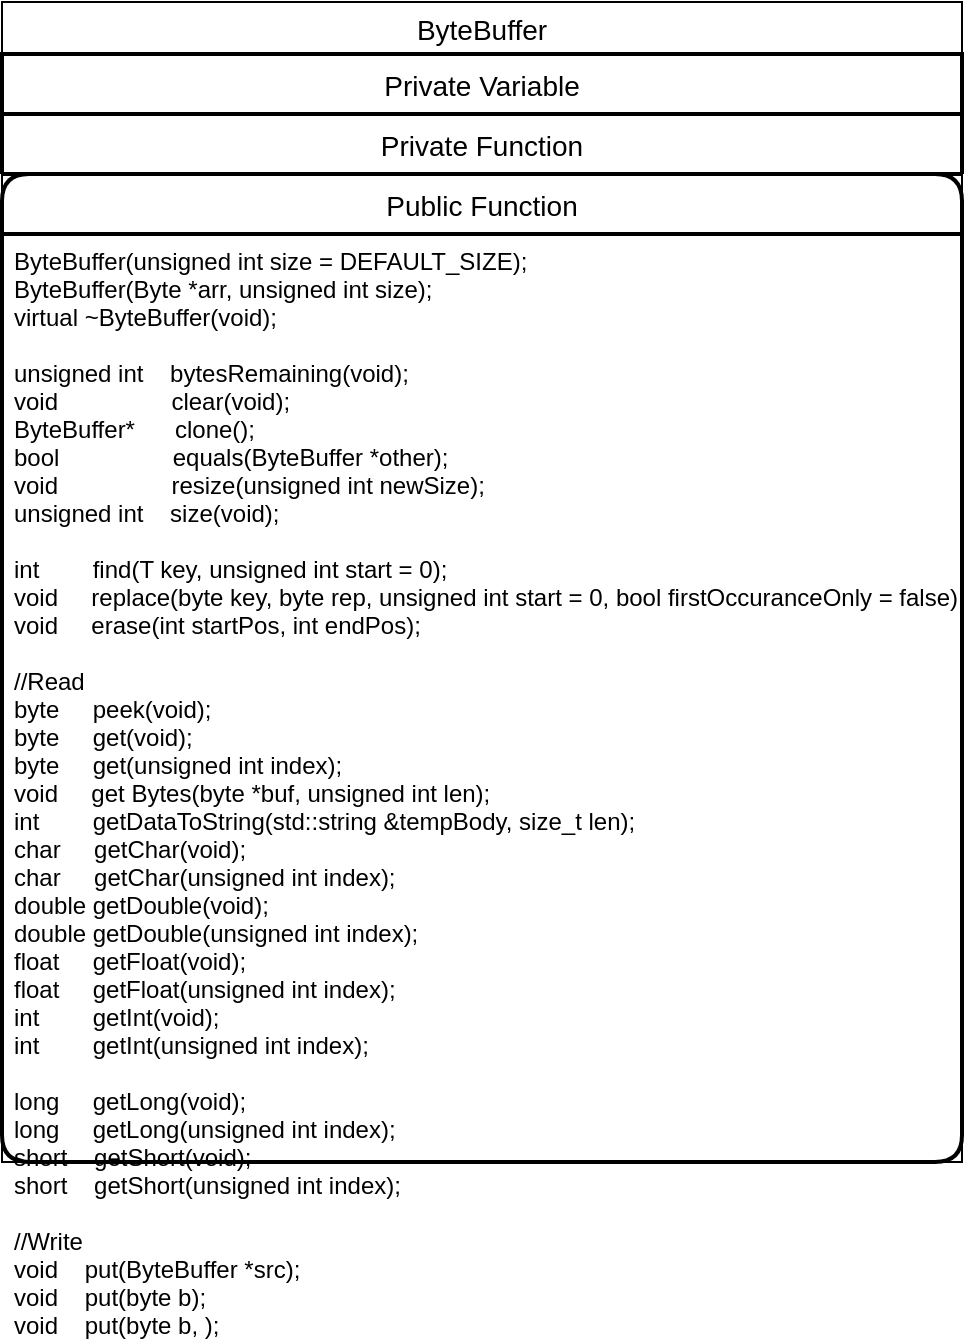 <mxfile version="16.2.6" type="github">
  <diagram id="NEwX0GINdfbFj0cJLXgC" name="Page-1">
    <mxGraphModel dx="1075" dy="504" grid="1" gridSize="10" guides="1" tooltips="1" connect="1" arrows="1" fold="1" page="1" pageScale="1" pageWidth="1169" pageHeight="1654" math="0" shadow="0">
      <root>
        <mxCell id="0" />
        <mxCell id="1" parent="0" />
        <mxCell id="d1wSOaY1Rt4tFcjzDiCB-96" value="ByteBuffer" style="swimlane;fontStyle=0;childLayout=stackLayout;horizontal=1;startSize=26;horizontalStack=0;resizeParent=1;resizeParentMax=0;resizeLast=0;collapsible=1;marginBottom=0;align=center;fontSize=14;fontColor=none;strokeColor=default;" parent="1" vertex="1">
          <mxGeometry x="40" y="30" width="480" height="580" as="geometry" />
        </mxCell>
        <mxCell id="8qMU7OTORDwylD3JnRRq-5" value="Private Variable" style="swimlane;childLayout=stackLayout;horizontal=1;startSize=30;horizontalStack=0;rounded=1;fontSize=14;fontStyle=0;strokeWidth=2;resizeParent=0;resizeLast=1;shadow=0;dashed=0;align=center;" vertex="1" collapsed="1" parent="d1wSOaY1Rt4tFcjzDiCB-96">
          <mxGeometry y="26" width="480" height="30" as="geometry">
            <mxRectangle y="26" width="300" height="120" as="alternateBounds" />
          </mxGeometry>
        </mxCell>
        <mxCell id="8qMU7OTORDwylD3JnRRq-6" value="unsigned int    rpos, wpos" style="align=left;strokeColor=none;fillColor=none;spacingLeft=4;fontSize=12;verticalAlign=top;resizable=0;rotatable=0;part=1;" vertex="1" parent="8qMU7OTORDwylD3JnRRq-5">
          <mxGeometry y="30" width="300" height="90" as="geometry" />
        </mxCell>
        <mxCell id="8qMU7OTORDwylD3JnRRq-8" value="Private Function" style="swimlane;childLayout=stackLayout;horizontal=1;startSize=30;horizontalStack=0;rounded=1;fontSize=14;fontStyle=0;strokeWidth=2;resizeParent=0;resizeLast=1;shadow=0;dashed=0;align=center;" vertex="1" collapsed="1" parent="d1wSOaY1Rt4tFcjzDiCB-96">
          <mxGeometry y="56" width="480" height="30" as="geometry">
            <mxRectangle y="56" width="300" height="120" as="alternateBounds" />
          </mxGeometry>
        </mxCell>
        <mxCell id="8qMU7OTORDwylD3JnRRq-9" value="T read(void);&#xa;T read(unsigned int index) const;&#xa;void append(T data);&#xa;void insert(T data, unsigned int index);&#xa;" style="align=left;strokeColor=none;fillColor=none;spacingLeft=4;fontSize=12;verticalAlign=top;resizable=0;rotatable=0;part=1;" vertex="1" parent="8qMU7OTORDwylD3JnRRq-8">
          <mxGeometry y="30" width="300" height="90" as="geometry" />
        </mxCell>
        <mxCell id="8qMU7OTORDwylD3JnRRq-13" value="Public Function" style="swimlane;childLayout=stackLayout;horizontal=1;startSize=30;horizontalStack=0;rounded=1;fontSize=14;fontStyle=0;strokeWidth=2;resizeParent=0;resizeLast=1;shadow=0;dashed=0;align=center;" vertex="1" parent="d1wSOaY1Rt4tFcjzDiCB-96">
          <mxGeometry y="86" width="480" height="494" as="geometry" />
        </mxCell>
        <mxCell id="8qMU7OTORDwylD3JnRRq-14" value="ByteBuffer(unsigned int size = DEFAULT_SIZE);&#xa;ByteBuffer(Byte *arr, unsigned int size);&#xa;virtual ~ByteBuffer(void);&#xa;&#xa;unsigned int    bytesRemaining(void);&#xa;void                 clear(void);&#xa;ByteBuffer*      clone();&#xa;bool                 equals(ByteBuffer *other);&#xa;void                 resize(unsigned int newSize);&#xa;unsigned int    size(void);&#xa;&#xa;int        find(T key, unsigned int start = 0);&#xa;void     replace(byte key, byte rep, unsigned int start = 0, bool firstOccuranceOnly = false);&#xa;void     erase(int startPos, int endPos);&#xa;&#xa;//Read&#xa;byte     peek(void);&#xa;byte     get(void);&#xa;byte     get(unsigned int index);&#xa;void     get Bytes(byte *buf, unsigned int len);&#xa;int        getDataToString(std::string &amp;tempBody, size_t len);&#xa;char     getChar(void);&#xa;char     getChar(unsigned int index);&#xa;double getDouble(void);&#xa;double getDouble(unsigned int index);&#xa;float     getFloat(void);&#xa;float     getFloat(unsigned int index);&#xa;int        getInt(void);&#xa;int        getInt(unsigned int index);&#xa;&#xa;long     getLong(void);&#xa;long     getLong(unsigned int index);&#xa;short    getShort(void);&#xa;short    getShort(unsigned int index);&#xa;&#xa;//Write&#xa;void    put(ByteBuffer *src);&#xa;void    put(byte b);&#xa;void    put(byte b, );&#xa;" style="align=left;strokeColor=none;fillColor=none;spacingLeft=4;fontSize=12;verticalAlign=top;resizable=0;rotatable=0;part=1;" vertex="1" parent="8qMU7OTORDwylD3JnRRq-13">
          <mxGeometry y="30" width="480" height="464" as="geometry" />
        </mxCell>
      </root>
    </mxGraphModel>
  </diagram>
</mxfile>
